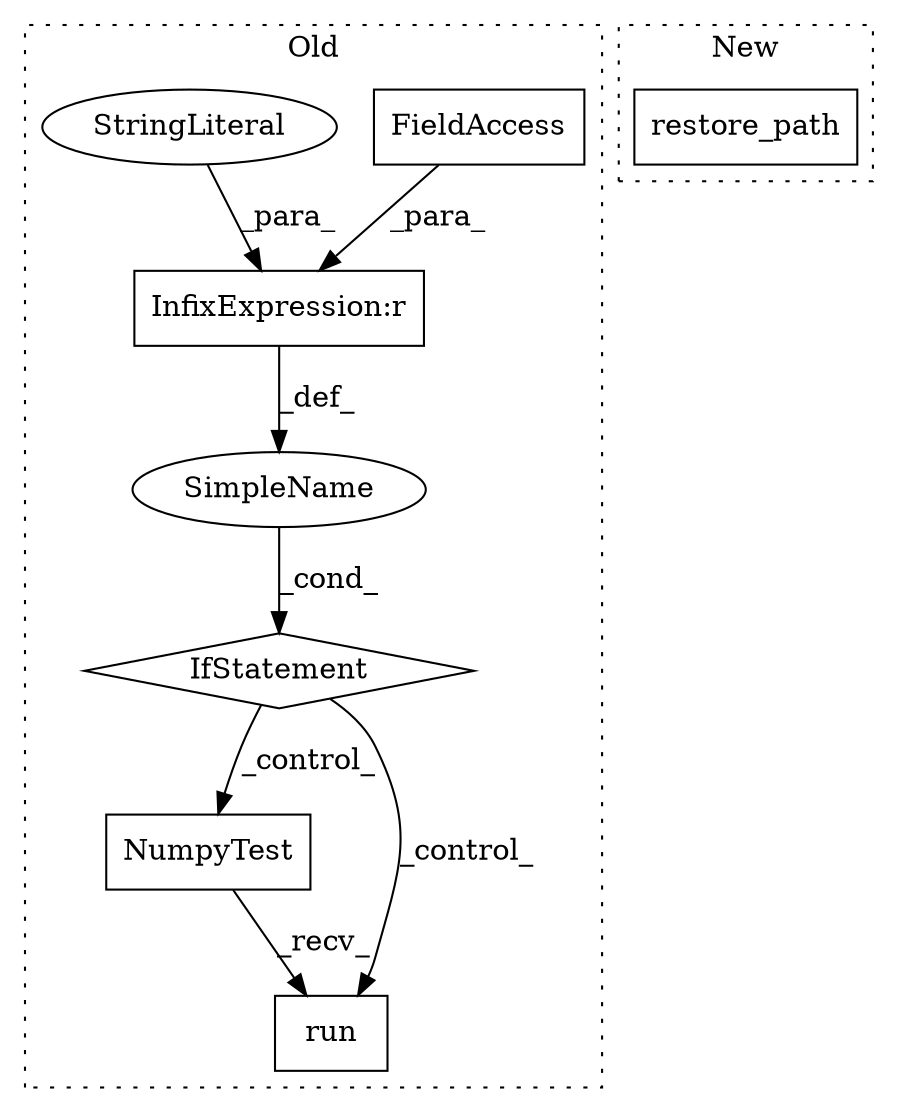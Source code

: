 digraph G {
subgraph cluster0 {
1 [label="NumpyTest" a="32" s="1116" l="11" shape="box"];
3 [label="InfixExpression:r" a="27" s="1092" l="4" shape="box"];
4 [label="FieldAccess" a="22" s="1084" l="8" shape="box"];
5 [label="SimpleName" a="42" s="" l="" shape="ellipse"];
6 [label="IfStatement" a="25" s="1080,1106" l="4,2" shape="diamond"];
7 [label="run" a="32" s="1128" l="5" shape="box"];
8 [label="StringLiteral" a="45" s="1096" l="10" shape="ellipse"];
label = "Old";
style="dotted";
}
subgraph cluster1 {
2 [label="restore_path" a="32" s="142" l="14" shape="box"];
label = "New";
style="dotted";
}
1 -> 7 [label="_recv_"];
3 -> 5 [label="_def_"];
4 -> 3 [label="_para_"];
5 -> 6 [label="_cond_"];
6 -> 1 [label="_control_"];
6 -> 7 [label="_control_"];
8 -> 3 [label="_para_"];
}